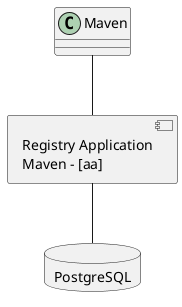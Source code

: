 @startuml
'https://plantuml.com/deployment-diagram

component app [
  Registry Application
  Maven - [aa]
]


database db [
  PostgreSQL
]

app -- db
Maven -- app
@enduml